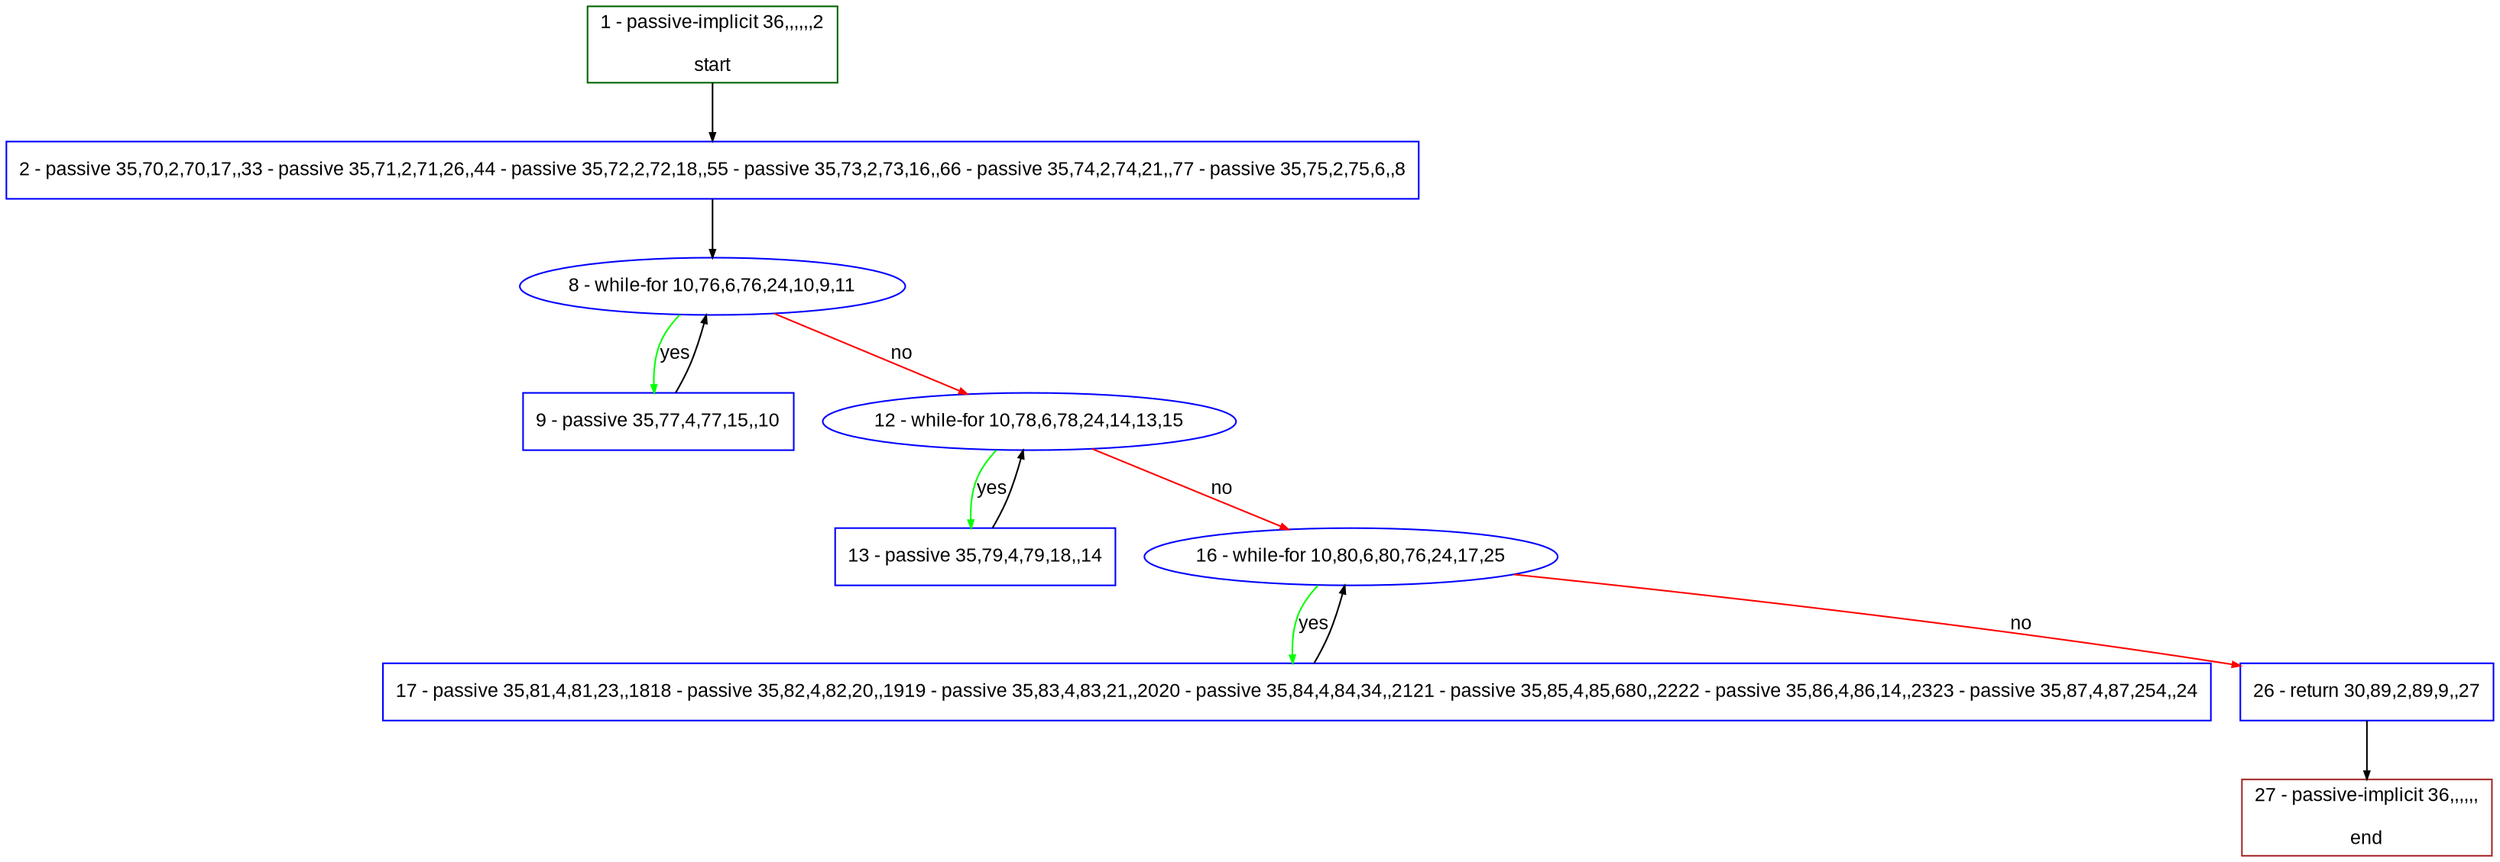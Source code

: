 digraph "" {
  graph [pack="true", label="", fontsize="12", packmode="clust", fontname="Arial", fillcolor="#FFFFCC", bgcolor="white", style="rounded,filled", compound="true"];
  node [node_initialized="no", label="", color="grey", fontsize="12", fillcolor="white", fontname="Arial", style="filled", shape="rectangle", compound="true", fixedsize="false"];
  edge [fontcolor="black", arrowhead="normal", arrowtail="none", arrowsize="0.5", ltail="", label="", color="black", fontsize="12", lhead="", fontname="Arial", dir="forward", compound="true"];
  __N1 [label="2 - passive 35,70,2,70,17,,33 - passive 35,71,2,71,26,,44 - passive 35,72,2,72,18,,55 - passive 35,73,2,73,16,,66 - passive 35,74,2,74,21,,77 - passive 35,75,2,75,6,,8", color="#0000ff", fillcolor="#ffffff", style="filled", shape="box"];
  __N2 [label="1 - passive-implicit 36,,,,,,2\n\nstart", color="#006400", fillcolor="#ffffff", style="filled", shape="box"];
  __N3 [label="8 - while-for 10,76,6,76,24,10,9,11", color="#0000ff", fillcolor="#ffffff", style="filled", shape="oval"];
  __N4 [label="9 - passive 35,77,4,77,15,,10", color="#0000ff", fillcolor="#ffffff", style="filled", shape="box"];
  __N5 [label="12 - while-for 10,78,6,78,24,14,13,15", color="#0000ff", fillcolor="#ffffff", style="filled", shape="oval"];
  __N6 [label="13 - passive 35,79,4,79,18,,14", color="#0000ff", fillcolor="#ffffff", style="filled", shape="box"];
  __N7 [label="16 - while-for 10,80,6,80,76,24,17,25", color="#0000ff", fillcolor="#ffffff", style="filled", shape="oval"];
  __N8 [label="17 - passive 35,81,4,81,23,,1818 - passive 35,82,4,82,20,,1919 - passive 35,83,4,83,21,,2020 - passive 35,84,4,84,34,,2121 - passive 35,85,4,85,680,,2222 - passive 35,86,4,86,14,,2323 - passive 35,87,4,87,254,,24", color="#0000ff", fillcolor="#ffffff", style="filled", shape="box"];
  __N9 [label="26 - return 30,89,2,89,9,,27", color="#0000ff", fillcolor="#ffffff", style="filled", shape="box"];
  __N10 [label="27 - passive-implicit 36,,,,,,\n\nend", color="#a52a2a", fillcolor="#ffffff", style="filled", shape="box"];
  __N2 -> __N1 [arrowhead="normal", arrowtail="none", color="#000000", label="", dir="forward"];
  __N1 -> __N3 [arrowhead="normal", arrowtail="none", color="#000000", label="", dir="forward"];
  __N3 -> __N4 [arrowhead="normal", arrowtail="none", color="#00ff00", label="yes", dir="forward"];
  __N4 -> __N3 [arrowhead="normal", arrowtail="none", color="#000000", label="", dir="forward"];
  __N3 -> __N5 [arrowhead="normal", arrowtail="none", color="#ff0000", label="no", dir="forward"];
  __N5 -> __N6 [arrowhead="normal", arrowtail="none", color="#00ff00", label="yes", dir="forward"];
  __N6 -> __N5 [arrowhead="normal", arrowtail="none", color="#000000", label="", dir="forward"];
  __N5 -> __N7 [arrowhead="normal", arrowtail="none", color="#ff0000", label="no", dir="forward"];
  __N7 -> __N8 [arrowhead="normal", arrowtail="none", color="#00ff00", label="yes", dir="forward"];
  __N8 -> __N7 [arrowhead="normal", arrowtail="none", color="#000000", label="", dir="forward"];
  __N7 -> __N9 [arrowhead="normal", arrowtail="none", color="#ff0000", label="no", dir="forward"];
  __N9 -> __N10 [arrowhead="normal", arrowtail="none", color="#000000", label="", dir="forward"];
}
